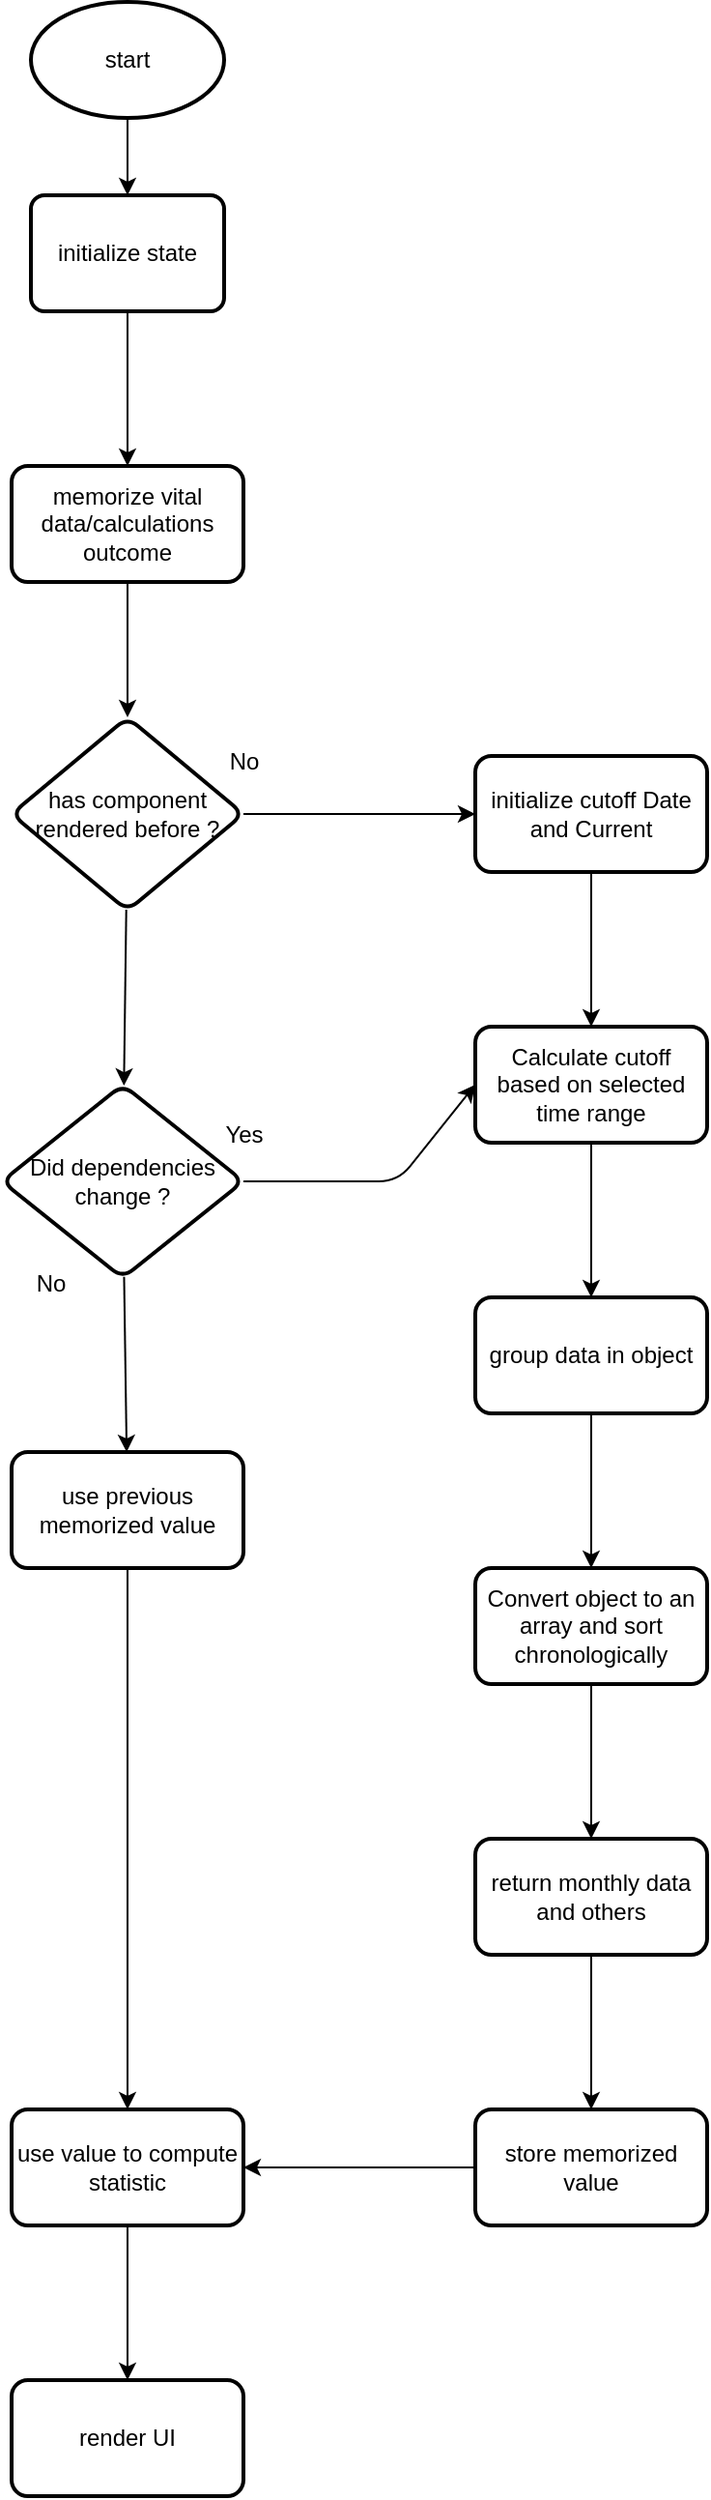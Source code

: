 <mxfile>
    <diagram id="ug6u6mLkShggW2j2rgbL" name="Page-1">
        <mxGraphModel dx="575" dy="274" grid="1" gridSize="10" guides="1" tooltips="1" connect="1" arrows="1" fold="1" page="1" pageScale="1" pageWidth="850" pageHeight="1100" math="0" shadow="0">
            <root>
                <mxCell id="0"/>
                <mxCell id="1" parent="0"/>
                <mxCell id="6" value="" style="edgeStyle=none;html=1;" edge="1" parent="1" source="2" target="5">
                    <mxGeometry relative="1" as="geometry"/>
                </mxCell>
                <mxCell id="2" value="initialize state" style="rounded=1;whiteSpace=wrap;html=1;absoluteArcSize=1;arcSize=14;strokeWidth=2;" vertex="1" parent="1">
                    <mxGeometry x="250" y="400" width="100" height="60" as="geometry"/>
                </mxCell>
                <mxCell id="4" value="" style="edgeStyle=none;html=1;" edge="1" parent="1" source="3" target="2">
                    <mxGeometry relative="1" as="geometry"/>
                </mxCell>
                <mxCell id="3" value="start" style="strokeWidth=2;html=1;shape=mxgraph.flowchart.start_1;whiteSpace=wrap;" vertex="1" parent="1">
                    <mxGeometry x="250" y="300" width="100" height="60" as="geometry"/>
                </mxCell>
                <mxCell id="8" value="" style="edgeStyle=none;html=1;" edge="1" parent="1" source="5" target="7">
                    <mxGeometry relative="1" as="geometry"/>
                </mxCell>
                <mxCell id="5" value="memorize vital data/calculations outcome" style="whiteSpace=wrap;html=1;rounded=1;arcSize=14;strokeWidth=2;" vertex="1" parent="1">
                    <mxGeometry x="240" y="540" width="120" height="60" as="geometry"/>
                </mxCell>
                <mxCell id="10" value="" style="edgeStyle=none;html=1;" edge="1" parent="1" source="7" target="9">
                    <mxGeometry relative="1" as="geometry"/>
                </mxCell>
                <mxCell id="13" value="" style="edgeStyle=none;html=1;" edge="1" parent="1" source="7" target="12">
                    <mxGeometry relative="1" as="geometry"/>
                </mxCell>
                <mxCell id="7" value="has component rendered before ?" style="rhombus;whiteSpace=wrap;html=1;rounded=1;arcSize=14;strokeWidth=2;" vertex="1" parent="1">
                    <mxGeometry x="240" y="670" width="120" height="100" as="geometry"/>
                </mxCell>
                <mxCell id="28" style="edgeStyle=none;html=1;exitX=1;exitY=0.5;exitDx=0;exitDy=0;entryX=0;entryY=0.5;entryDx=0;entryDy=0;" edge="1" parent="1" source="9" target="14">
                    <mxGeometry relative="1" as="geometry">
                        <mxPoint x="440" y="860" as="targetPoint"/>
                        <Array as="points">
                            <mxPoint x="440" y="910"/>
                        </Array>
                    </mxGeometry>
                </mxCell>
                <mxCell id="31" value="" style="edgeStyle=none;html=1;" edge="1" parent="1" source="9" target="30">
                    <mxGeometry relative="1" as="geometry"/>
                </mxCell>
                <mxCell id="9" value="Did dependencies change ?" style="rhombus;whiteSpace=wrap;html=1;rounded=1;arcSize=14;strokeWidth=2;" vertex="1" parent="1">
                    <mxGeometry x="235" y="860" width="125" height="100" as="geometry"/>
                </mxCell>
                <mxCell id="11" value="No" style="text;html=1;align=center;verticalAlign=middle;resizable=0;points=[];autosize=1;strokeColor=none;fillColor=none;" vertex="1" parent="1">
                    <mxGeometry x="340" y="678" width="40" height="30" as="geometry"/>
                </mxCell>
                <mxCell id="15" value="" style="edgeStyle=none;html=1;" edge="1" parent="1" source="12" target="14">
                    <mxGeometry relative="1" as="geometry"/>
                </mxCell>
                <mxCell id="12" value="initialize cutoff Date and Current" style="whiteSpace=wrap;html=1;rounded=1;arcSize=14;strokeWidth=2;" vertex="1" parent="1">
                    <mxGeometry x="480" y="690" width="120" height="60" as="geometry"/>
                </mxCell>
                <mxCell id="17" value="" style="edgeStyle=none;html=1;" edge="1" parent="1" source="14" target="16">
                    <mxGeometry relative="1" as="geometry"/>
                </mxCell>
                <mxCell id="14" value="Calculate cutoff based on selected time range" style="whiteSpace=wrap;html=1;rounded=1;arcSize=14;strokeWidth=2;" vertex="1" parent="1">
                    <mxGeometry x="480" y="830" width="120" height="60" as="geometry"/>
                </mxCell>
                <mxCell id="19" value="" style="edgeStyle=none;html=1;" edge="1" parent="1" source="16" target="18">
                    <mxGeometry relative="1" as="geometry"/>
                </mxCell>
                <mxCell id="16" value="group data in object" style="whiteSpace=wrap;html=1;rounded=1;arcSize=14;strokeWidth=2;" vertex="1" parent="1">
                    <mxGeometry x="480" y="970" width="120" height="60" as="geometry"/>
                </mxCell>
                <mxCell id="21" value="" style="edgeStyle=none;html=1;" edge="1" parent="1" source="18" target="20">
                    <mxGeometry relative="1" as="geometry"/>
                </mxCell>
                <mxCell id="18" value="Convert object to an array and sort chronologically" style="whiteSpace=wrap;html=1;rounded=1;arcSize=14;strokeWidth=2;" vertex="1" parent="1">
                    <mxGeometry x="480" y="1110" width="120" height="60" as="geometry"/>
                </mxCell>
                <mxCell id="23" value="" style="edgeStyle=none;html=1;" edge="1" parent="1" source="20" target="22">
                    <mxGeometry relative="1" as="geometry"/>
                </mxCell>
                <mxCell id="20" value="return monthly data and others" style="whiteSpace=wrap;html=1;rounded=1;arcSize=14;strokeWidth=2;" vertex="1" parent="1">
                    <mxGeometry x="480" y="1250" width="120" height="60" as="geometry"/>
                </mxCell>
                <mxCell id="25" value="" style="edgeStyle=none;html=1;" edge="1" parent="1" source="22" target="24">
                    <mxGeometry relative="1" as="geometry"/>
                </mxCell>
                <mxCell id="22" value="store memorized value" style="whiteSpace=wrap;html=1;rounded=1;arcSize=14;strokeWidth=2;" vertex="1" parent="1">
                    <mxGeometry x="480" y="1390" width="120" height="60" as="geometry"/>
                </mxCell>
                <mxCell id="27" value="" style="edgeStyle=none;html=1;" edge="1" parent="1" source="24" target="26">
                    <mxGeometry relative="1" as="geometry"/>
                </mxCell>
                <mxCell id="24" value="use value to compute statistic" style="whiteSpace=wrap;html=1;rounded=1;arcSize=14;strokeWidth=2;" vertex="1" parent="1">
                    <mxGeometry x="240" y="1390" width="120" height="60" as="geometry"/>
                </mxCell>
                <mxCell id="26" value="render UI" style="whiteSpace=wrap;html=1;rounded=1;arcSize=14;strokeWidth=2;" vertex="1" parent="1">
                    <mxGeometry x="240" y="1530" width="120" height="60" as="geometry"/>
                </mxCell>
                <mxCell id="29" value="Yes&lt;div&gt;&lt;br&gt;&lt;/div&gt;" style="text;html=1;align=center;verticalAlign=middle;resizable=0;points=[];autosize=1;strokeColor=none;fillColor=none;" vertex="1" parent="1">
                    <mxGeometry x="340" y="873" width="40" height="40" as="geometry"/>
                </mxCell>
                <mxCell id="33" style="edgeStyle=none;html=1;exitX=0.5;exitY=1;exitDx=0;exitDy=0;entryX=0.5;entryY=0;entryDx=0;entryDy=0;" edge="1" parent="1" source="30" target="24">
                    <mxGeometry relative="1" as="geometry"/>
                </mxCell>
                <mxCell id="30" value="use previous memorized value" style="whiteSpace=wrap;html=1;rounded=1;arcSize=14;strokeWidth=2;" vertex="1" parent="1">
                    <mxGeometry x="240" y="1050" width="120" height="60" as="geometry"/>
                </mxCell>
                <mxCell id="32" value="No&lt;div&gt;&lt;br&gt;&lt;/div&gt;" style="text;html=1;align=center;verticalAlign=middle;resizable=0;points=[];autosize=1;strokeColor=none;fillColor=none;" vertex="1" parent="1">
                    <mxGeometry x="240" y="950" width="40" height="40" as="geometry"/>
                </mxCell>
            </root>
        </mxGraphModel>
    </diagram>
</mxfile>